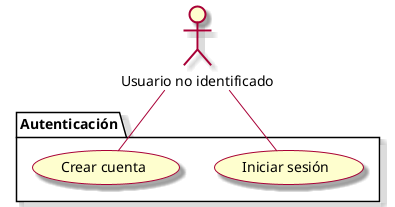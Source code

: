 @startuml

skin rose

actor “Usuario no identificado” as main
package “Autenticación” {
  main -- (Iniciar sesión)
  main -- (Crear cuenta)
}

@enduml